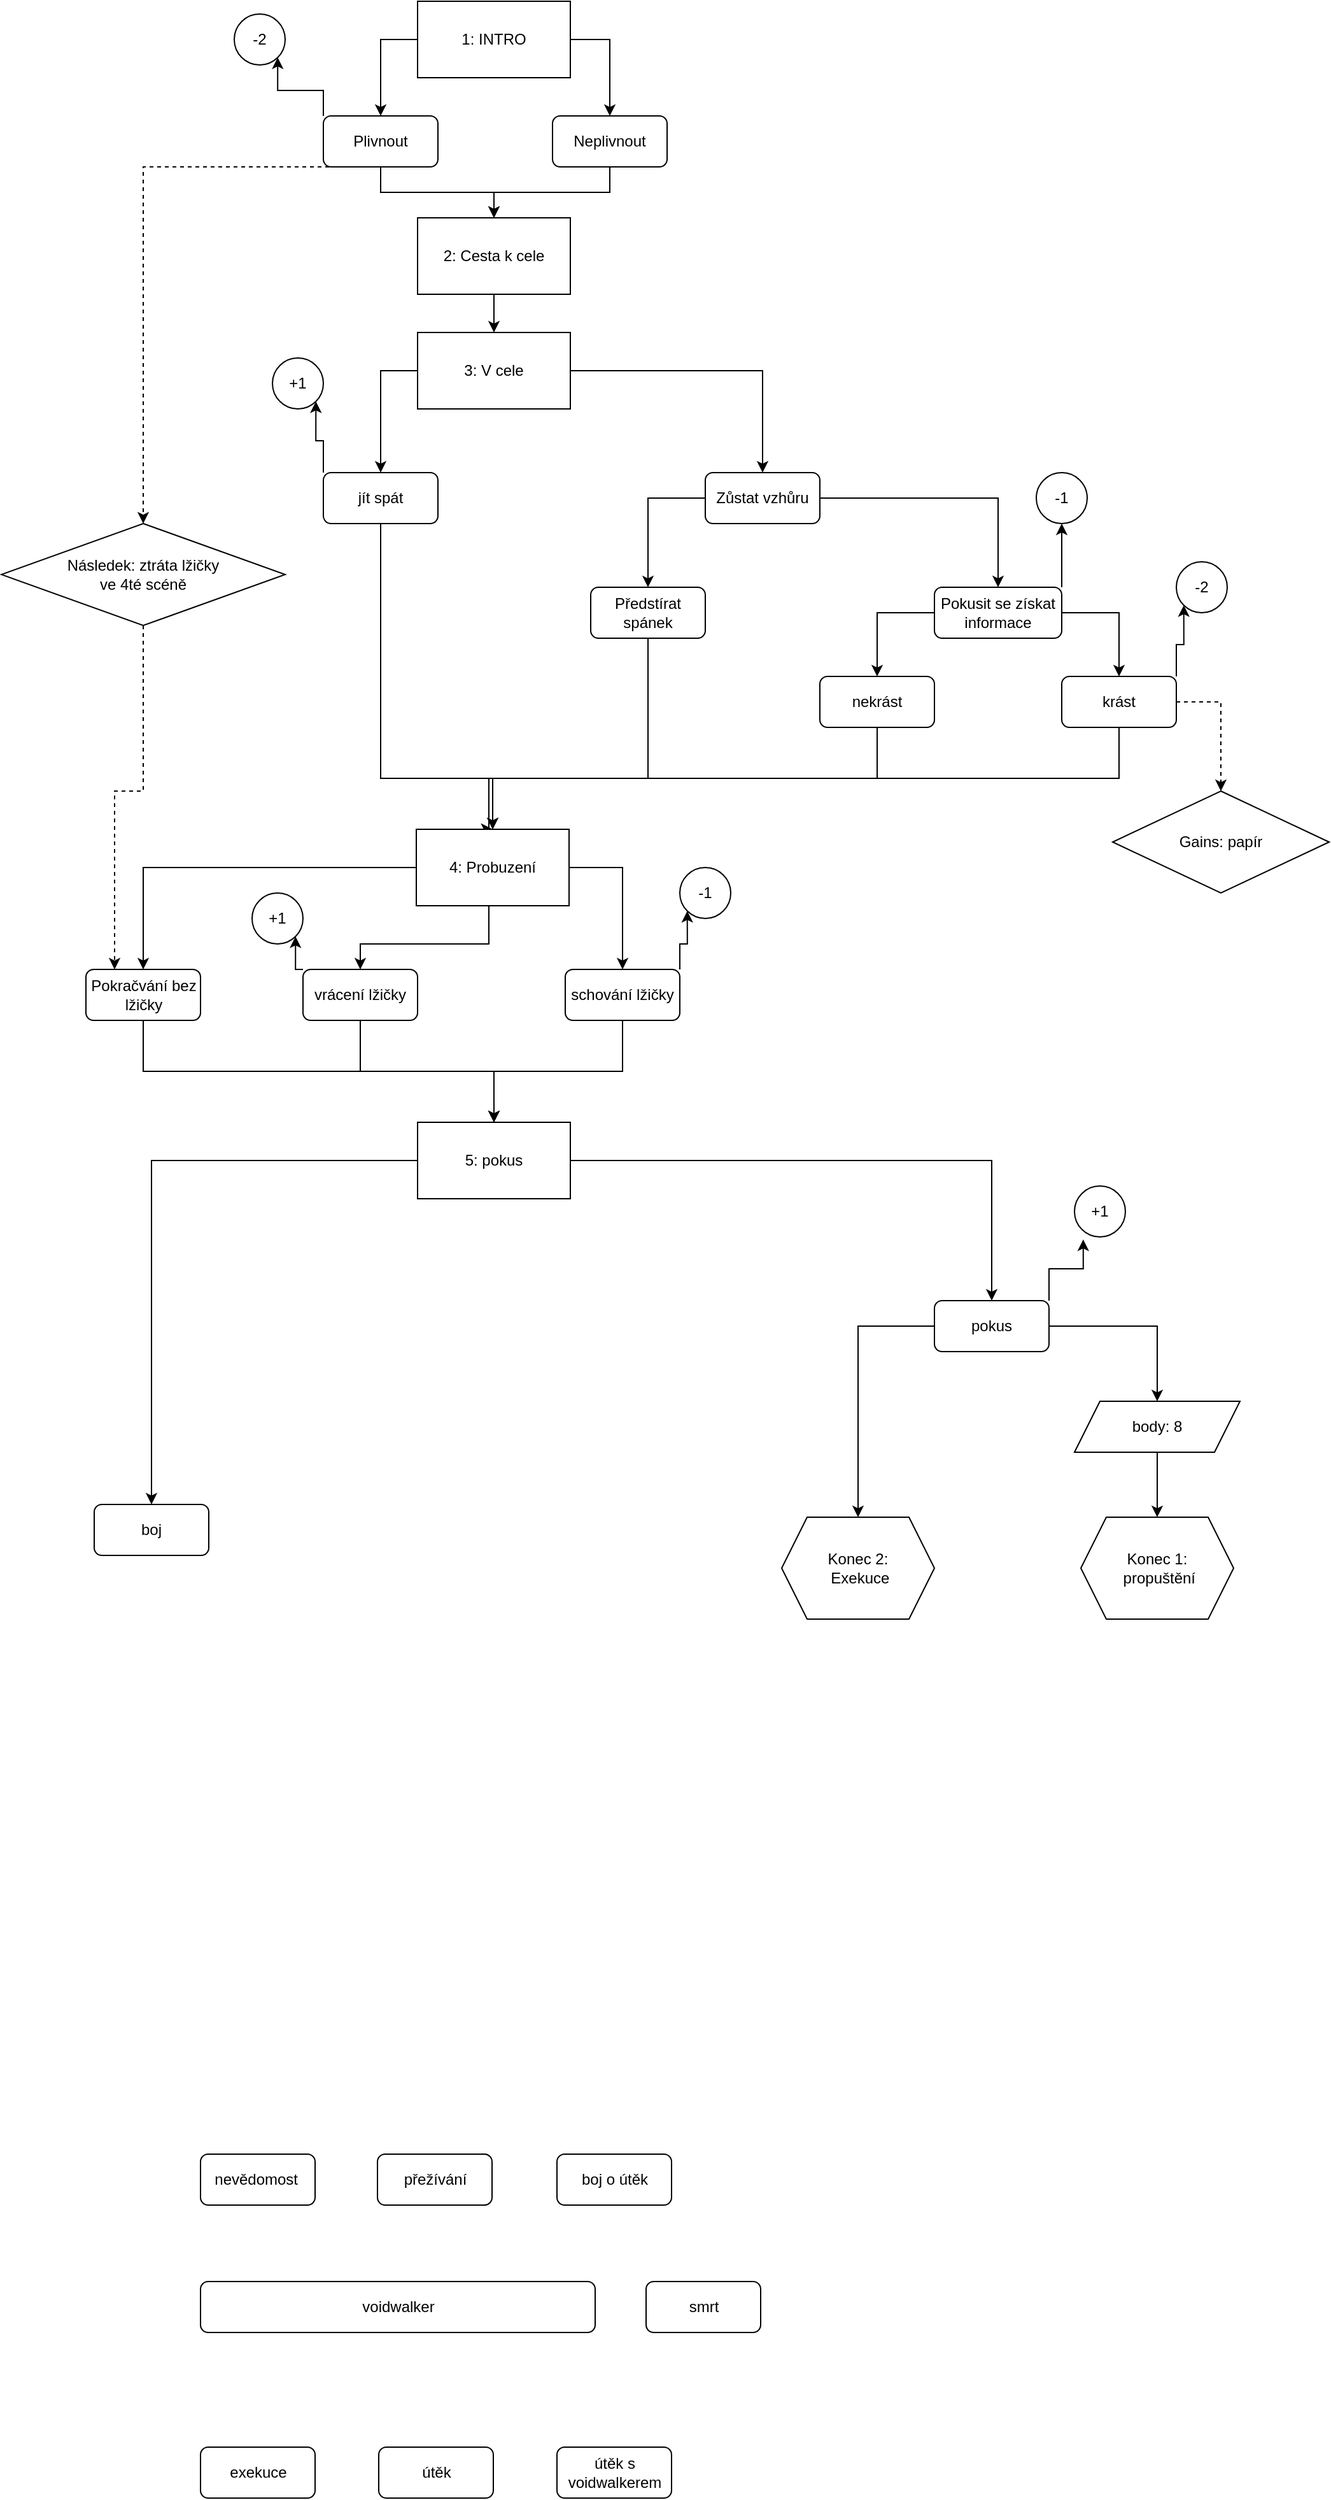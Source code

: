 <mxfile version="21.3.7">
  <diagram name="Stránka-1" id="rXqgvHpR5q18zQ3zDdqb">
    <mxGraphModel dx="1639" dy="938" grid="1" gridSize="10" guides="1" tooltips="1" connect="1" arrows="1" fold="1" page="1" pageScale="1" pageWidth="827" pageHeight="1169" math="0" shadow="0">
      <root>
        <mxCell id="0" />
        <mxCell id="1" parent="0" />
        <mxCell id="dT-gakh1UlsljPfUQxvb-4" style="edgeStyle=orthogonalEdgeStyle;rounded=0;orthogonalLoop=1;jettySize=auto;html=1;exitX=0;exitY=0.5;exitDx=0;exitDy=0;entryX=0.5;entryY=0;entryDx=0;entryDy=0;" parent="1" source="dT-gakh1UlsljPfUQxvb-1" target="dT-gakh1UlsljPfUQxvb-3" edge="1">
          <mxGeometry relative="1" as="geometry" />
        </mxCell>
        <mxCell id="dT-gakh1UlsljPfUQxvb-5" style="edgeStyle=orthogonalEdgeStyle;rounded=0;orthogonalLoop=1;jettySize=auto;html=1;exitX=1;exitY=0.5;exitDx=0;exitDy=0;entryX=0.5;entryY=0;entryDx=0;entryDy=0;" parent="1" source="dT-gakh1UlsljPfUQxvb-1" target="dT-gakh1UlsljPfUQxvb-2" edge="1">
          <mxGeometry relative="1" as="geometry" />
        </mxCell>
        <mxCell id="dT-gakh1UlsljPfUQxvb-1" value="1: INTRO" style="rounded=0;whiteSpace=wrap;html=1;" parent="1" vertex="1">
          <mxGeometry x="354" y="30" width="120" height="60" as="geometry" />
        </mxCell>
        <mxCell id="dT-gakh1UlsljPfUQxvb-14" style="edgeStyle=orthogonalEdgeStyle;rounded=0;orthogonalLoop=1;jettySize=auto;html=1;exitX=0.5;exitY=1;exitDx=0;exitDy=0;entryX=0.5;entryY=0;entryDx=0;entryDy=0;" parent="1" source="dT-gakh1UlsljPfUQxvb-2" target="dT-gakh1UlsljPfUQxvb-11" edge="1">
          <mxGeometry relative="1" as="geometry" />
        </mxCell>
        <mxCell id="dT-gakh1UlsljPfUQxvb-2" value="Neplivnout" style="rounded=1;whiteSpace=wrap;html=1;" parent="1" vertex="1">
          <mxGeometry x="460" y="120" width="90" height="40" as="geometry" />
        </mxCell>
        <mxCell id="dT-gakh1UlsljPfUQxvb-13" style="edgeStyle=orthogonalEdgeStyle;rounded=0;orthogonalLoop=1;jettySize=auto;html=1;exitX=0.5;exitY=1;exitDx=0;exitDy=0;entryX=0.5;entryY=0;entryDx=0;entryDy=0;" parent="1" source="dT-gakh1UlsljPfUQxvb-3" target="dT-gakh1UlsljPfUQxvb-11" edge="1">
          <mxGeometry relative="1" as="geometry" />
        </mxCell>
        <mxCell id="dT-gakh1UlsljPfUQxvb-42" style="edgeStyle=orthogonalEdgeStyle;rounded=0;orthogonalLoop=1;jettySize=auto;html=1;exitX=0;exitY=0;exitDx=0;exitDy=0;entryX=1;entryY=1;entryDx=0;entryDy=0;" parent="1" source="dT-gakh1UlsljPfUQxvb-3" target="dT-gakh1UlsljPfUQxvb-8" edge="1">
          <mxGeometry relative="1" as="geometry" />
        </mxCell>
        <mxCell id="dT-gakh1UlsljPfUQxvb-52" style="edgeStyle=orthogonalEdgeStyle;rounded=0;orthogonalLoop=1;jettySize=auto;html=1;exitX=0.25;exitY=1;exitDx=0;exitDy=0;jumpStyle=none;dashed=1;entryX=0.5;entryY=0;entryDx=0;entryDy=0;" parent="1" source="dT-gakh1UlsljPfUQxvb-3" target="dT-gakh1UlsljPfUQxvb-6" edge="1">
          <mxGeometry relative="1" as="geometry">
            <Array as="points">
              <mxPoint x="139" y="160" />
            </Array>
            <mxPoint x="210" y="800" as="targetPoint" />
          </mxGeometry>
        </mxCell>
        <mxCell id="dT-gakh1UlsljPfUQxvb-3" value="Plivnout" style="rounded=1;whiteSpace=wrap;html=1;" parent="1" vertex="1">
          <mxGeometry x="280" y="120" width="90" height="40" as="geometry" />
        </mxCell>
        <mxCell id="lPk0Oasq7E8Qyg9I1LtG-13" style="edgeStyle=orthogonalEdgeStyle;rounded=0;orthogonalLoop=1;jettySize=auto;html=1;exitX=0.5;exitY=1;exitDx=0;exitDy=0;entryX=0.25;entryY=0;entryDx=0;entryDy=0;dashed=1;" parent="1" source="dT-gakh1UlsljPfUQxvb-6" target="lPk0Oasq7E8Qyg9I1LtG-12" edge="1">
          <mxGeometry relative="1" as="geometry">
            <Array as="points">
              <mxPoint x="139" y="650" />
              <mxPoint x="116" y="650" />
            </Array>
          </mxGeometry>
        </mxCell>
        <mxCell id="dT-gakh1UlsljPfUQxvb-6" value="Následek: ztráta lžičky&lt;br&gt;ve 4té scéně" style="rhombus;whiteSpace=wrap;html=1;" parent="1" vertex="1">
          <mxGeometry x="27" y="440" width="223" height="80" as="geometry" />
        </mxCell>
        <mxCell id="dT-gakh1UlsljPfUQxvb-8" value="-2" style="ellipse;whiteSpace=wrap;html=1;aspect=fixed;" parent="1" vertex="1">
          <mxGeometry x="210" y="40" width="40" height="40" as="geometry" />
        </mxCell>
        <mxCell id="dT-gakh1UlsljPfUQxvb-15" style="edgeStyle=orthogonalEdgeStyle;rounded=0;orthogonalLoop=1;jettySize=auto;html=1;exitX=0.5;exitY=1;exitDx=0;exitDy=0;entryX=0.5;entryY=0;entryDx=0;entryDy=0;" parent="1" source="dT-gakh1UlsljPfUQxvb-11" target="dT-gakh1UlsljPfUQxvb-12" edge="1">
          <mxGeometry relative="1" as="geometry" />
        </mxCell>
        <mxCell id="dT-gakh1UlsljPfUQxvb-11" value="2: Cesta k cele" style="rounded=0;whiteSpace=wrap;html=1;" parent="1" vertex="1">
          <mxGeometry x="354" y="200" width="120" height="60" as="geometry" />
        </mxCell>
        <mxCell id="dT-gakh1UlsljPfUQxvb-20" style="edgeStyle=orthogonalEdgeStyle;rounded=0;orthogonalLoop=1;jettySize=auto;html=1;exitX=0;exitY=0.5;exitDx=0;exitDy=0;entryX=0.5;entryY=0;entryDx=0;entryDy=0;" parent="1" source="dT-gakh1UlsljPfUQxvb-12" target="dT-gakh1UlsljPfUQxvb-17" edge="1">
          <mxGeometry relative="1" as="geometry" />
        </mxCell>
        <mxCell id="dT-gakh1UlsljPfUQxvb-21" style="edgeStyle=orthogonalEdgeStyle;rounded=0;orthogonalLoop=1;jettySize=auto;html=1;exitX=1;exitY=0.5;exitDx=0;exitDy=0;entryX=0.5;entryY=0;entryDx=0;entryDy=0;" parent="1" source="dT-gakh1UlsljPfUQxvb-12" target="dT-gakh1UlsljPfUQxvb-19" edge="1">
          <mxGeometry relative="1" as="geometry" />
        </mxCell>
        <mxCell id="dT-gakh1UlsljPfUQxvb-12" value="3: V cele" style="rounded=0;whiteSpace=wrap;html=1;" parent="1" vertex="1">
          <mxGeometry x="354" y="290" width="120" height="60" as="geometry" />
        </mxCell>
        <mxCell id="dT-gakh1UlsljPfUQxvb-29" style="edgeStyle=orthogonalEdgeStyle;rounded=0;orthogonalLoop=1;jettySize=auto;html=1;exitX=0;exitY=0;exitDx=0;exitDy=0;entryX=1;entryY=1;entryDx=0;entryDy=0;" parent="1" source="dT-gakh1UlsljPfUQxvb-17" target="dT-gakh1UlsljPfUQxvb-28" edge="1">
          <mxGeometry relative="1" as="geometry" />
        </mxCell>
        <mxCell id="dT-gakh1UlsljPfUQxvb-45" style="edgeStyle=orthogonalEdgeStyle;rounded=0;orthogonalLoop=1;jettySize=auto;html=1;exitX=0.5;exitY=1;exitDx=0;exitDy=0;entryX=0.5;entryY=0;entryDx=0;entryDy=0;" parent="1" source="dT-gakh1UlsljPfUQxvb-17" target="dT-gakh1UlsljPfUQxvb-44" edge="1">
          <mxGeometry relative="1" as="geometry">
            <Array as="points">
              <mxPoint x="325" y="640" />
              <mxPoint x="410" y="640" />
            </Array>
          </mxGeometry>
        </mxCell>
        <mxCell id="dT-gakh1UlsljPfUQxvb-17" value="jít spát" style="rounded=1;whiteSpace=wrap;html=1;" parent="1" vertex="1">
          <mxGeometry x="280" y="400" width="90" height="40" as="geometry" />
        </mxCell>
        <mxCell id="dT-gakh1UlsljPfUQxvb-26" style="edgeStyle=orthogonalEdgeStyle;rounded=0;orthogonalLoop=1;jettySize=auto;html=1;exitX=0;exitY=0.5;exitDx=0;exitDy=0;entryX=0.5;entryY=0;entryDx=0;entryDy=0;" parent="1" source="dT-gakh1UlsljPfUQxvb-19" target="dT-gakh1UlsljPfUQxvb-23" edge="1">
          <mxGeometry relative="1" as="geometry" />
        </mxCell>
        <mxCell id="dT-gakh1UlsljPfUQxvb-27" style="edgeStyle=orthogonalEdgeStyle;rounded=0;orthogonalLoop=1;jettySize=auto;html=1;exitX=1;exitY=0.5;exitDx=0;exitDy=0;entryX=0.5;entryY=0;entryDx=0;entryDy=0;" parent="1" source="dT-gakh1UlsljPfUQxvb-19" target="dT-gakh1UlsljPfUQxvb-25" edge="1">
          <mxGeometry relative="1" as="geometry" />
        </mxCell>
        <mxCell id="dT-gakh1UlsljPfUQxvb-19" value="Zůstat vzhůru" style="rounded=1;whiteSpace=wrap;html=1;" parent="1" vertex="1">
          <mxGeometry x="580" y="400" width="90" height="40" as="geometry" />
        </mxCell>
        <mxCell id="a62zKqvh_nRpGseJZrgS-4" style="edgeStyle=orthogonalEdgeStyle;rounded=0;orthogonalLoop=1;jettySize=auto;html=1;exitX=0.5;exitY=1;exitDx=0;exitDy=0;entryX=0.5;entryY=0;entryDx=0;entryDy=0;" edge="1" parent="1" source="dT-gakh1UlsljPfUQxvb-23" target="dT-gakh1UlsljPfUQxvb-44">
          <mxGeometry relative="1" as="geometry">
            <Array as="points">
              <mxPoint x="535" y="640" />
              <mxPoint x="413" y="640" />
            </Array>
          </mxGeometry>
        </mxCell>
        <mxCell id="dT-gakh1UlsljPfUQxvb-23" value="Předstírat spánek" style="rounded=1;whiteSpace=wrap;html=1;" parent="1" vertex="1">
          <mxGeometry x="490" y="490" width="90" height="40" as="geometry" />
        </mxCell>
        <mxCell id="dT-gakh1UlsljPfUQxvb-31" style="edgeStyle=orthogonalEdgeStyle;rounded=0;orthogonalLoop=1;jettySize=auto;html=1;exitX=1;exitY=0;exitDx=0;exitDy=0;entryX=0.5;entryY=1;entryDx=0;entryDy=0;" parent="1" source="dT-gakh1UlsljPfUQxvb-25" target="dT-gakh1UlsljPfUQxvb-30" edge="1">
          <mxGeometry relative="1" as="geometry" />
        </mxCell>
        <mxCell id="dT-gakh1UlsljPfUQxvb-35" style="edgeStyle=orthogonalEdgeStyle;rounded=0;orthogonalLoop=1;jettySize=auto;html=1;exitX=0;exitY=0.5;exitDx=0;exitDy=0;entryX=0.5;entryY=0;entryDx=0;entryDy=0;" parent="1" source="dT-gakh1UlsljPfUQxvb-25" target="dT-gakh1UlsljPfUQxvb-33" edge="1">
          <mxGeometry relative="1" as="geometry" />
        </mxCell>
        <mxCell id="dT-gakh1UlsljPfUQxvb-36" style="edgeStyle=orthogonalEdgeStyle;rounded=0;orthogonalLoop=1;jettySize=auto;html=1;exitX=1;exitY=0.5;exitDx=0;exitDy=0;entryX=0.5;entryY=0;entryDx=0;entryDy=0;" parent="1" source="dT-gakh1UlsljPfUQxvb-25" target="dT-gakh1UlsljPfUQxvb-34" edge="1">
          <mxGeometry relative="1" as="geometry" />
        </mxCell>
        <mxCell id="dT-gakh1UlsljPfUQxvb-25" value="Pokusit se získat informace" style="rounded=1;whiteSpace=wrap;html=1;" parent="1" vertex="1">
          <mxGeometry x="760" y="490" width="100" height="40" as="geometry" />
        </mxCell>
        <mxCell id="dT-gakh1UlsljPfUQxvb-28" value="+1" style="ellipse;whiteSpace=wrap;html=1;aspect=fixed;" parent="1" vertex="1">
          <mxGeometry x="240" y="310" width="40" height="40" as="geometry" />
        </mxCell>
        <mxCell id="dT-gakh1UlsljPfUQxvb-30" value="-1" style="ellipse;whiteSpace=wrap;html=1;aspect=fixed;" parent="1" vertex="1">
          <mxGeometry x="840" y="400" width="40" height="40" as="geometry" />
        </mxCell>
        <mxCell id="dT-gakh1UlsljPfUQxvb-46" style="edgeStyle=orthogonalEdgeStyle;rounded=0;orthogonalLoop=1;jettySize=auto;html=1;exitX=0.5;exitY=1;exitDx=0;exitDy=0;entryX=0.5;entryY=0;entryDx=0;entryDy=0;" parent="1" source="dT-gakh1UlsljPfUQxvb-33" target="dT-gakh1UlsljPfUQxvb-44" edge="1">
          <mxGeometry relative="1" as="geometry">
            <Array as="points">
              <mxPoint x="715" y="640" />
              <mxPoint x="410" y="640" />
            </Array>
          </mxGeometry>
        </mxCell>
        <mxCell id="dT-gakh1UlsljPfUQxvb-33" value="nekrást" style="rounded=1;whiteSpace=wrap;html=1;" parent="1" vertex="1">
          <mxGeometry x="670" y="560" width="90" height="40" as="geometry" />
        </mxCell>
        <mxCell id="dT-gakh1UlsljPfUQxvb-39" style="edgeStyle=orthogonalEdgeStyle;rounded=0;orthogonalLoop=1;jettySize=auto;html=1;exitX=1;exitY=0;exitDx=0;exitDy=0;entryX=0;entryY=1;entryDx=0;entryDy=0;" parent="1" source="dT-gakh1UlsljPfUQxvb-34" target="dT-gakh1UlsljPfUQxvb-38" edge="1">
          <mxGeometry relative="1" as="geometry" />
        </mxCell>
        <mxCell id="dT-gakh1UlsljPfUQxvb-48" style="edgeStyle=orthogonalEdgeStyle;rounded=0;orthogonalLoop=1;jettySize=auto;html=1;exitX=0.5;exitY=1;exitDx=0;exitDy=0;entryX=0.5;entryY=0;entryDx=0;entryDy=0;" parent="1" source="dT-gakh1UlsljPfUQxvb-34" target="dT-gakh1UlsljPfUQxvb-44" edge="1">
          <mxGeometry relative="1" as="geometry">
            <mxPoint x="410" y="650" as="targetPoint" />
            <Array as="points">
              <mxPoint x="905" y="640" />
              <mxPoint x="413" y="640" />
            </Array>
          </mxGeometry>
        </mxCell>
        <mxCell id="jkeU2gimQ2j2tsTN8GPo-4" style="edgeStyle=orthogonalEdgeStyle;rounded=0;orthogonalLoop=1;jettySize=auto;html=1;exitX=1;exitY=0.5;exitDx=0;exitDy=0;entryX=0.5;entryY=0;entryDx=0;entryDy=0;dashed=1;" parent="1" source="dT-gakh1UlsljPfUQxvb-34" target="dT-gakh1UlsljPfUQxvb-40" edge="1">
          <mxGeometry relative="1" as="geometry" />
        </mxCell>
        <mxCell id="dT-gakh1UlsljPfUQxvb-34" value="krást" style="rounded=1;whiteSpace=wrap;html=1;" parent="1" vertex="1">
          <mxGeometry x="860" y="560" width="90" height="40" as="geometry" />
        </mxCell>
        <mxCell id="dT-gakh1UlsljPfUQxvb-38" value="-2" style="ellipse;whiteSpace=wrap;html=1;aspect=fixed;" parent="1" vertex="1">
          <mxGeometry x="950" y="470" width="40" height="40" as="geometry" />
        </mxCell>
        <mxCell id="dT-gakh1UlsljPfUQxvb-40" value="Gains: papír" style="rhombus;whiteSpace=wrap;html=1;" parent="1" vertex="1">
          <mxGeometry x="900" y="650" width="170" height="80" as="geometry" />
        </mxCell>
        <mxCell id="lPk0Oasq7E8Qyg9I1LtG-10" style="edgeStyle=orthogonalEdgeStyle;rounded=0;orthogonalLoop=1;jettySize=auto;html=1;exitX=1;exitY=0.5;exitDx=0;exitDy=0;entryX=0.5;entryY=0;entryDx=0;entryDy=0;" parent="1" source="dT-gakh1UlsljPfUQxvb-44" target="lPk0Oasq7E8Qyg9I1LtG-4" edge="1">
          <mxGeometry relative="1" as="geometry" />
        </mxCell>
        <mxCell id="lPk0Oasq7E8Qyg9I1LtG-11" style="edgeStyle=orthogonalEdgeStyle;rounded=0;orthogonalLoop=1;jettySize=auto;html=1;exitX=0.5;exitY=1;exitDx=0;exitDy=0;entryX=0.5;entryY=0;entryDx=0;entryDy=0;" parent="1" source="dT-gakh1UlsljPfUQxvb-44" target="lPk0Oasq7E8Qyg9I1LtG-5" edge="1">
          <mxGeometry relative="1" as="geometry">
            <Array as="points">
              <mxPoint x="410" y="770" />
              <mxPoint x="309" y="770" />
            </Array>
          </mxGeometry>
        </mxCell>
        <mxCell id="lPk0Oasq7E8Qyg9I1LtG-14" style="edgeStyle=orthogonalEdgeStyle;rounded=0;orthogonalLoop=1;jettySize=auto;html=1;exitX=0;exitY=0.5;exitDx=0;exitDy=0;entryX=0.5;entryY=0;entryDx=0;entryDy=0;" parent="1" source="dT-gakh1UlsljPfUQxvb-44" target="lPk0Oasq7E8Qyg9I1LtG-12" edge="1">
          <mxGeometry relative="1" as="geometry" />
        </mxCell>
        <mxCell id="dT-gakh1UlsljPfUQxvb-44" value="4: Probuzení" style="rounded=0;whiteSpace=wrap;html=1;" parent="1" vertex="1">
          <mxGeometry x="353" y="680" width="120" height="60" as="geometry" />
        </mxCell>
        <mxCell id="jkeU2gimQ2j2tsTN8GPo-6" value="boj o útěk" style="rounded=1;whiteSpace=wrap;html=1;" parent="1" vertex="1">
          <mxGeometry x="463.5" y="1720" width="90" height="40" as="geometry" />
        </mxCell>
        <mxCell id="jkeU2gimQ2j2tsTN8GPo-7" value="nevědomost&amp;nbsp;" style="rounded=1;whiteSpace=wrap;html=1;" parent="1" vertex="1">
          <mxGeometry x="183.5" y="1720" width="90" height="40" as="geometry" />
        </mxCell>
        <mxCell id="jkeU2gimQ2j2tsTN8GPo-9" value="přežívání" style="rounded=1;whiteSpace=wrap;html=1;" parent="1" vertex="1">
          <mxGeometry x="322.5" y="1720" width="90" height="40" as="geometry" />
        </mxCell>
        <mxCell id="jkeU2gimQ2j2tsTN8GPo-10" value="voidwalker" style="rounded=1;whiteSpace=wrap;html=1;" parent="1" vertex="1">
          <mxGeometry x="183.5" y="1820" width="310" height="40" as="geometry" />
        </mxCell>
        <mxCell id="jkeU2gimQ2j2tsTN8GPo-13" value="exekuce" style="rounded=1;whiteSpace=wrap;html=1;" parent="1" vertex="1">
          <mxGeometry x="183.5" y="1950" width="90" height="40" as="geometry" />
        </mxCell>
        <mxCell id="jkeU2gimQ2j2tsTN8GPo-14" value="útěk" style="rounded=1;whiteSpace=wrap;html=1;" parent="1" vertex="1">
          <mxGeometry x="323.5" y="1950" width="90" height="40" as="geometry" />
        </mxCell>
        <mxCell id="jkeU2gimQ2j2tsTN8GPo-15" value="útěk s voidwalkerem" style="rounded=1;whiteSpace=wrap;html=1;" parent="1" vertex="1">
          <mxGeometry x="463.5" y="1950" width="90" height="40" as="geometry" />
        </mxCell>
        <mxCell id="jkeU2gimQ2j2tsTN8GPo-17" value="smrt" style="rounded=1;whiteSpace=wrap;html=1;" parent="1" vertex="1">
          <mxGeometry x="533.5" y="1820" width="90" height="40" as="geometry" />
        </mxCell>
        <mxCell id="lPk0Oasq7E8Qyg9I1LtG-18" style="edgeStyle=orthogonalEdgeStyle;rounded=0;orthogonalLoop=1;jettySize=auto;html=1;exitX=1;exitY=0;exitDx=0;exitDy=0;entryX=0;entryY=1;entryDx=0;entryDy=0;" parent="1" source="lPk0Oasq7E8Qyg9I1LtG-4" target="lPk0Oasq7E8Qyg9I1LtG-17" edge="1">
          <mxGeometry relative="1" as="geometry" />
        </mxCell>
        <mxCell id="a62zKqvh_nRpGseJZrgS-8" style="edgeStyle=orthogonalEdgeStyle;rounded=0;orthogonalLoop=1;jettySize=auto;html=1;exitX=0.5;exitY=1;exitDx=0;exitDy=0;entryX=0.5;entryY=0;entryDx=0;entryDy=0;" edge="1" parent="1" source="lPk0Oasq7E8Qyg9I1LtG-4" target="a62zKqvh_nRpGseJZrgS-2">
          <mxGeometry relative="1" as="geometry" />
        </mxCell>
        <mxCell id="lPk0Oasq7E8Qyg9I1LtG-4" value="schování lžičky" style="rounded=1;whiteSpace=wrap;html=1;" parent="1" vertex="1">
          <mxGeometry x="470" y="790" width="90" height="40" as="geometry" />
        </mxCell>
        <mxCell id="lPk0Oasq7E8Qyg9I1LtG-16" style="edgeStyle=orthogonalEdgeStyle;rounded=0;orthogonalLoop=1;jettySize=auto;html=1;exitX=0;exitY=0;exitDx=0;exitDy=0;entryX=1;entryY=1;entryDx=0;entryDy=0;" parent="1" source="lPk0Oasq7E8Qyg9I1LtG-5" target="lPk0Oasq7E8Qyg9I1LtG-15" edge="1">
          <mxGeometry relative="1" as="geometry" />
        </mxCell>
        <mxCell id="a62zKqvh_nRpGseJZrgS-5" style="edgeStyle=orthogonalEdgeStyle;rounded=0;orthogonalLoop=1;jettySize=auto;html=1;exitX=0.5;exitY=1;exitDx=0;exitDy=0;entryX=0.5;entryY=0;entryDx=0;entryDy=0;" edge="1" parent="1" source="lPk0Oasq7E8Qyg9I1LtG-5" target="a62zKqvh_nRpGseJZrgS-2">
          <mxGeometry relative="1" as="geometry" />
        </mxCell>
        <mxCell id="lPk0Oasq7E8Qyg9I1LtG-5" value="vrácení lžičky" style="rounded=1;whiteSpace=wrap;html=1;" parent="1" vertex="1">
          <mxGeometry x="264" y="790" width="90" height="40" as="geometry" />
        </mxCell>
        <mxCell id="a62zKqvh_nRpGseJZrgS-3" style="edgeStyle=orthogonalEdgeStyle;rounded=0;orthogonalLoop=1;jettySize=auto;html=1;exitX=0.5;exitY=1;exitDx=0;exitDy=0;entryX=0.5;entryY=0;entryDx=0;entryDy=0;" edge="1" parent="1" source="lPk0Oasq7E8Qyg9I1LtG-12" target="a62zKqvh_nRpGseJZrgS-2">
          <mxGeometry relative="1" as="geometry" />
        </mxCell>
        <mxCell id="lPk0Oasq7E8Qyg9I1LtG-12" value="Pokračvání bez lžičky" style="rounded=1;whiteSpace=wrap;html=1;" parent="1" vertex="1">
          <mxGeometry x="93.5" y="790" width="90" height="40" as="geometry" />
        </mxCell>
        <mxCell id="lPk0Oasq7E8Qyg9I1LtG-15" value="+1" style="ellipse;whiteSpace=wrap;html=1;aspect=fixed;" parent="1" vertex="1">
          <mxGeometry x="224" y="730" width="40" height="40" as="geometry" />
        </mxCell>
        <mxCell id="lPk0Oasq7E8Qyg9I1LtG-17" value="-1" style="ellipse;whiteSpace=wrap;html=1;aspect=fixed;" parent="1" vertex="1">
          <mxGeometry x="560" y="710" width="40" height="40" as="geometry" />
        </mxCell>
        <mxCell id="a62zKqvh_nRpGseJZrgS-11" style="edgeStyle=orthogonalEdgeStyle;rounded=0;orthogonalLoop=1;jettySize=auto;html=1;exitX=0;exitY=0.5;exitDx=0;exitDy=0;" edge="1" parent="1" source="a62zKqvh_nRpGseJZrgS-2" target="a62zKqvh_nRpGseJZrgS-9">
          <mxGeometry relative="1" as="geometry" />
        </mxCell>
        <mxCell id="a62zKqvh_nRpGseJZrgS-12" style="edgeStyle=orthogonalEdgeStyle;rounded=0;orthogonalLoop=1;jettySize=auto;html=1;exitX=1;exitY=0.5;exitDx=0;exitDy=0;entryX=0.5;entryY=0;entryDx=0;entryDy=0;" edge="1" parent="1" source="a62zKqvh_nRpGseJZrgS-2" target="a62zKqvh_nRpGseJZrgS-10">
          <mxGeometry relative="1" as="geometry" />
        </mxCell>
        <mxCell id="a62zKqvh_nRpGseJZrgS-2" value="5: pokus" style="rounded=0;whiteSpace=wrap;html=1;" vertex="1" parent="1">
          <mxGeometry x="354" y="910" width="120" height="60" as="geometry" />
        </mxCell>
        <mxCell id="a62zKqvh_nRpGseJZrgS-9" value="boj" style="rounded=1;whiteSpace=wrap;html=1;" vertex="1" parent="1">
          <mxGeometry x="100" y="1210" width="90" height="40" as="geometry" />
        </mxCell>
        <mxCell id="a62zKqvh_nRpGseJZrgS-14" style="edgeStyle=orthogonalEdgeStyle;rounded=0;orthogonalLoop=1;jettySize=auto;html=1;exitX=1;exitY=0;exitDx=0;exitDy=0;entryX=0.172;entryY=1.05;entryDx=0;entryDy=0;entryPerimeter=0;" edge="1" parent="1" source="a62zKqvh_nRpGseJZrgS-10" target="a62zKqvh_nRpGseJZrgS-13">
          <mxGeometry relative="1" as="geometry" />
        </mxCell>
        <mxCell id="a62zKqvh_nRpGseJZrgS-16" style="edgeStyle=orthogonalEdgeStyle;rounded=0;orthogonalLoop=1;jettySize=auto;html=1;exitX=1;exitY=0.5;exitDx=0;exitDy=0;entryX=0.5;entryY=0;entryDx=0;entryDy=0;" edge="1" parent="1" source="a62zKqvh_nRpGseJZrgS-10" target="a62zKqvh_nRpGseJZrgS-15">
          <mxGeometry relative="1" as="geometry" />
        </mxCell>
        <mxCell id="a62zKqvh_nRpGseJZrgS-29" style="edgeStyle=orthogonalEdgeStyle;rounded=0;orthogonalLoop=1;jettySize=auto;html=1;exitX=0;exitY=0.5;exitDx=0;exitDy=0;entryX=0.5;entryY=0;entryDx=0;entryDy=0;" edge="1" parent="1" source="a62zKqvh_nRpGseJZrgS-10" target="a62zKqvh_nRpGseJZrgS-27">
          <mxGeometry relative="1" as="geometry" />
        </mxCell>
        <mxCell id="a62zKqvh_nRpGseJZrgS-10" value="pokus" style="rounded=1;whiteSpace=wrap;html=1;" vertex="1" parent="1">
          <mxGeometry x="760" y="1050" width="90" height="40" as="geometry" />
        </mxCell>
        <mxCell id="a62zKqvh_nRpGseJZrgS-13" value="+1" style="ellipse;whiteSpace=wrap;html=1;aspect=fixed;" vertex="1" parent="1">
          <mxGeometry x="870" y="960" width="40" height="40" as="geometry" />
        </mxCell>
        <mxCell id="a62zKqvh_nRpGseJZrgS-18" style="edgeStyle=orthogonalEdgeStyle;rounded=0;orthogonalLoop=1;jettySize=auto;html=1;exitX=0.5;exitY=1;exitDx=0;exitDy=0;entryX=0.5;entryY=0;entryDx=0;entryDy=0;" edge="1" parent="1" source="a62zKqvh_nRpGseJZrgS-15" target="a62zKqvh_nRpGseJZrgS-17">
          <mxGeometry relative="1" as="geometry" />
        </mxCell>
        <mxCell id="a62zKqvh_nRpGseJZrgS-15" value="body: 8" style="shape=parallelogram;perimeter=parallelogramPerimeter;whiteSpace=wrap;html=1;fixedSize=1;" vertex="1" parent="1">
          <mxGeometry x="870" y="1129" width="130" height="40" as="geometry" />
        </mxCell>
        <mxCell id="a62zKqvh_nRpGseJZrgS-17" value="Konec 1:&lt;br&gt;&amp;nbsp;propuštění" style="shape=hexagon;perimeter=hexagonPerimeter2;whiteSpace=wrap;html=1;fixedSize=1;" vertex="1" parent="1">
          <mxGeometry x="875" y="1220" width="120" height="80" as="geometry" />
        </mxCell>
        <mxCell id="a62zKqvh_nRpGseJZrgS-27" value="Konec 2:&lt;br&gt;&amp;nbsp;Exekuce" style="shape=hexagon;perimeter=hexagonPerimeter2;whiteSpace=wrap;html=1;fixedSize=1;" vertex="1" parent="1">
          <mxGeometry x="640" y="1220" width="120" height="80" as="geometry" />
        </mxCell>
      </root>
    </mxGraphModel>
  </diagram>
</mxfile>
